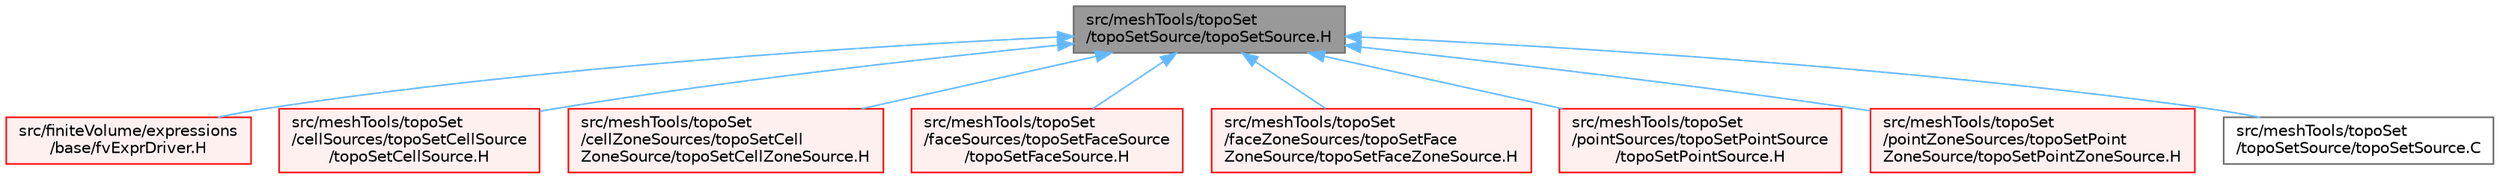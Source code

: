 digraph "src/meshTools/topoSet/topoSetSource/topoSetSource.H"
{
 // LATEX_PDF_SIZE
  bgcolor="transparent";
  edge [fontname=Helvetica,fontsize=10,labelfontname=Helvetica,labelfontsize=10];
  node [fontname=Helvetica,fontsize=10,shape=box,height=0.2,width=0.4];
  Node1 [id="Node000001",label="src/meshTools/topoSet\l/topoSetSource/topoSetSource.H",height=0.2,width=0.4,color="gray40", fillcolor="grey60", style="filled", fontcolor="black",tooltip=" "];
  Node1 -> Node2 [id="edge1_Node000001_Node000002",dir="back",color="steelblue1",style="solid",tooltip=" "];
  Node2 [id="Node000002",label="src/finiteVolume/expressions\l/base/fvExprDriver.H",height=0.2,width=0.4,color="red", fillcolor="#FFF0F0", style="filled",URL="$fvExprDriver_8H.html",tooltip=" "];
  Node1 -> Node31 [id="edge2_Node000001_Node000031",dir="back",color="steelblue1",style="solid",tooltip=" "];
  Node31 [id="Node000031",label="src/meshTools/topoSet\l/cellSources/topoSetCellSource\l/topoSetCellSource.H",height=0.2,width=0.4,color="red", fillcolor="#FFF0F0", style="filled",URL="$topoSetCellSource_8H.html",tooltip=" "];
  Node1 -> Node86 [id="edge3_Node000001_Node000086",dir="back",color="steelblue1",style="solid",tooltip=" "];
  Node86 [id="Node000086",label="src/meshTools/topoSet\l/cellZoneSources/topoSetCell\lZoneSource/topoSetCellZoneSource.H",height=0.2,width=0.4,color="red", fillcolor="#FFF0F0", style="filled",URL="$topoSetCellZoneSource_8H.html",tooltip=" "];
  Node1 -> Node90 [id="edge4_Node000001_Node000090",dir="back",color="steelblue1",style="solid",tooltip=" "];
  Node90 [id="Node000090",label="src/meshTools/topoSet\l/faceSources/topoSetFaceSource\l/topoSetFaceSource.H",height=0.2,width=0.4,color="red", fillcolor="#FFF0F0", style="filled",URL="$topoSetFaceSource_8H.html",tooltip=" "];
  Node1 -> Node130 [id="edge5_Node000001_Node000130",dir="back",color="steelblue1",style="solid",tooltip=" "];
  Node130 [id="Node000130",label="src/meshTools/topoSet\l/faceZoneSources/topoSetFace\lZoneSource/topoSetFaceZoneSource.H",height=0.2,width=0.4,color="red", fillcolor="#FFF0F0", style="filled",URL="$topoSetFaceZoneSource_8H.html",tooltip=" "];
  Node1 -> Node147 [id="edge6_Node000001_Node000147",dir="back",color="steelblue1",style="solid",tooltip=" "];
  Node147 [id="Node000147",label="src/meshTools/topoSet\l/pointSources/topoSetPointSource\l/topoSetPointSource.H",height=0.2,width=0.4,color="red", fillcolor="#FFF0F0", style="filled",URL="$topoSetPointSource_8H.html",tooltip=" "];
  Node1 -> Node173 [id="edge7_Node000001_Node000173",dir="back",color="steelblue1",style="solid",tooltip=" "];
  Node173 [id="Node000173",label="src/meshTools/topoSet\l/pointZoneSources/topoSetPoint\lZoneSource/topoSetPointZoneSource.H",height=0.2,width=0.4,color="red", fillcolor="#FFF0F0", style="filled",URL="$topoSetPointZoneSource_8H.html",tooltip=" "];
  Node1 -> Node177 [id="edge8_Node000001_Node000177",dir="back",color="steelblue1",style="solid",tooltip=" "];
  Node177 [id="Node000177",label="src/meshTools/topoSet\l/topoSetSource/topoSetSource.C",height=0.2,width=0.4,color="grey40", fillcolor="white", style="filled",URL="$topoSetSource_8C.html",tooltip=" "];
}
